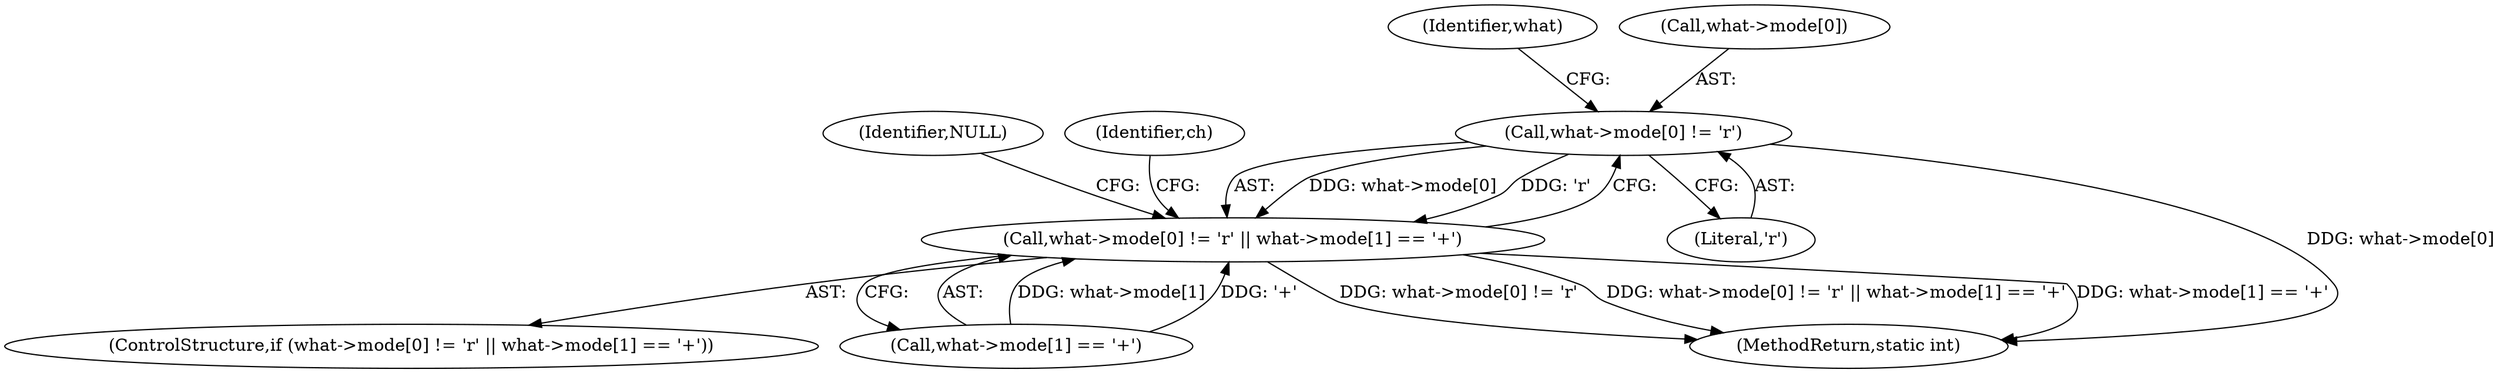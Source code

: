 digraph "0_php_124fb22a13fafa3648e4e15b4f207c7096d8155e@array" {
"1000617" [label="(Call,what->mode[0] != 'r')"];
"1000616" [label="(Call,what->mode[0] != 'r' || what->mode[1] == '+')"];
"1000624" [label="(Call,what->mode[1] == '+')"];
"1000616" [label="(Call,what->mode[0] != 'r' || what->mode[1] == '+')"];
"1000623" [label="(Literal,'r')"];
"1000627" [label="(Identifier,what)"];
"1000672" [label="(Identifier,NULL)"];
"1000618" [label="(Call,what->mode[0])"];
"1000617" [label="(Call,what->mode[0] != 'r')"];
"1000637" [label="(Identifier,ch)"];
"1000615" [label="(ControlStructure,if (what->mode[0] != 'r' || what->mode[1] == '+'))"];
"1001927" [label="(MethodReturn,static int)"];
"1000617" -> "1000616"  [label="AST: "];
"1000617" -> "1000623"  [label="CFG: "];
"1000618" -> "1000617"  [label="AST: "];
"1000623" -> "1000617"  [label="AST: "];
"1000627" -> "1000617"  [label="CFG: "];
"1000616" -> "1000617"  [label="CFG: "];
"1000617" -> "1001927"  [label="DDG: what->mode[0]"];
"1000617" -> "1000616"  [label="DDG: what->mode[0]"];
"1000617" -> "1000616"  [label="DDG: 'r'"];
"1000616" -> "1000615"  [label="AST: "];
"1000616" -> "1000624"  [label="CFG: "];
"1000624" -> "1000616"  [label="AST: "];
"1000637" -> "1000616"  [label="CFG: "];
"1000672" -> "1000616"  [label="CFG: "];
"1000616" -> "1001927"  [label="DDG: what->mode[0] != 'r'"];
"1000616" -> "1001927"  [label="DDG: what->mode[0] != 'r' || what->mode[1] == '+'"];
"1000616" -> "1001927"  [label="DDG: what->mode[1] == '+'"];
"1000624" -> "1000616"  [label="DDG: what->mode[1]"];
"1000624" -> "1000616"  [label="DDG: '+'"];
}
